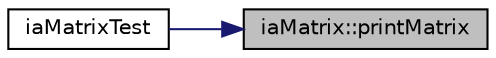 digraph "iaMatrix::printMatrix"
{
 // LATEX_PDF_SIZE
  edge [fontname="Helvetica",fontsize="10",labelfontname="Helvetica",labelfontsize="10"];
  node [fontname="Helvetica",fontsize="10",shape=record];
  rankdir="RL";
  Node1 [label="iaMatrix::printMatrix",height=0.2,width=0.4,color="black", fillcolor="grey75", style="filled", fontcolor="black",tooltip=" "];
  Node1 -> Node2 [dir="back",color="midnightblue",fontsize="10",style="solid",fontname="Helvetica"];
  Node2 [label="iaMatrixTest",height=0.2,width=0.4,color="black", fillcolor="white", style="filled",URL="$tests_8h.html#a3a5b8de02256782aba8a3761e26e44d0",tooltip=" "];
}

